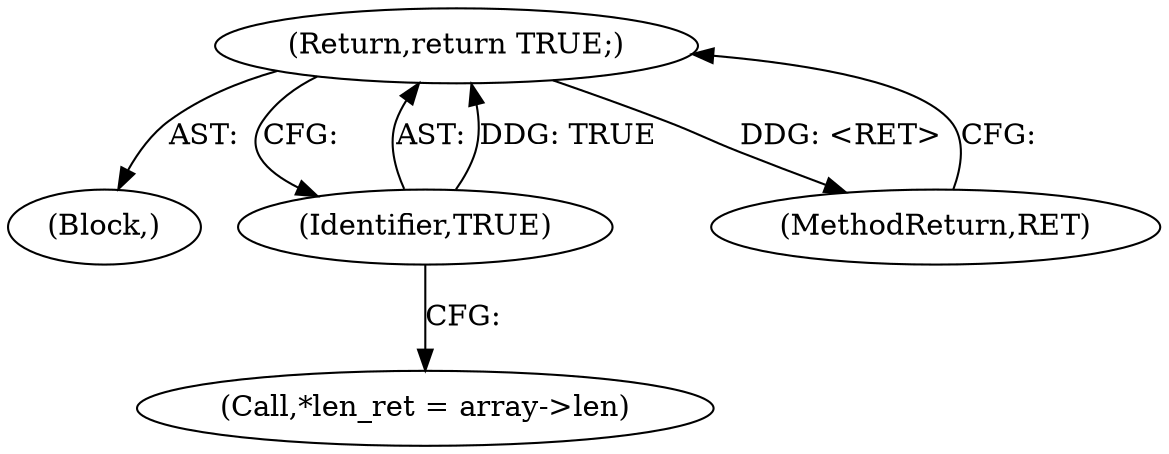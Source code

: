digraph "1_dbus_9a6bce9b615abca6068348c1606ba8eaf13d9ae0_34@del" {
"1000112" [label="(Return,return TRUE;)"];
"1000113" [label="(Identifier,TRUE)"];
"1000105" [label="(Block,)"];
"1000106" [label="(Call,*len_ret = array->len)"];
"1000114" [label="(MethodReturn,RET)"];
"1000113" [label="(Identifier,TRUE)"];
"1000112" [label="(Return,return TRUE;)"];
"1000112" -> "1000105"  [label="AST: "];
"1000112" -> "1000113"  [label="CFG: "];
"1000113" -> "1000112"  [label="AST: "];
"1000114" -> "1000112"  [label="CFG: "];
"1000112" -> "1000114"  [label="DDG: <RET>"];
"1000113" -> "1000112"  [label="DDG: TRUE"];
"1000113" -> "1000106"  [label="CFG: "];
}
